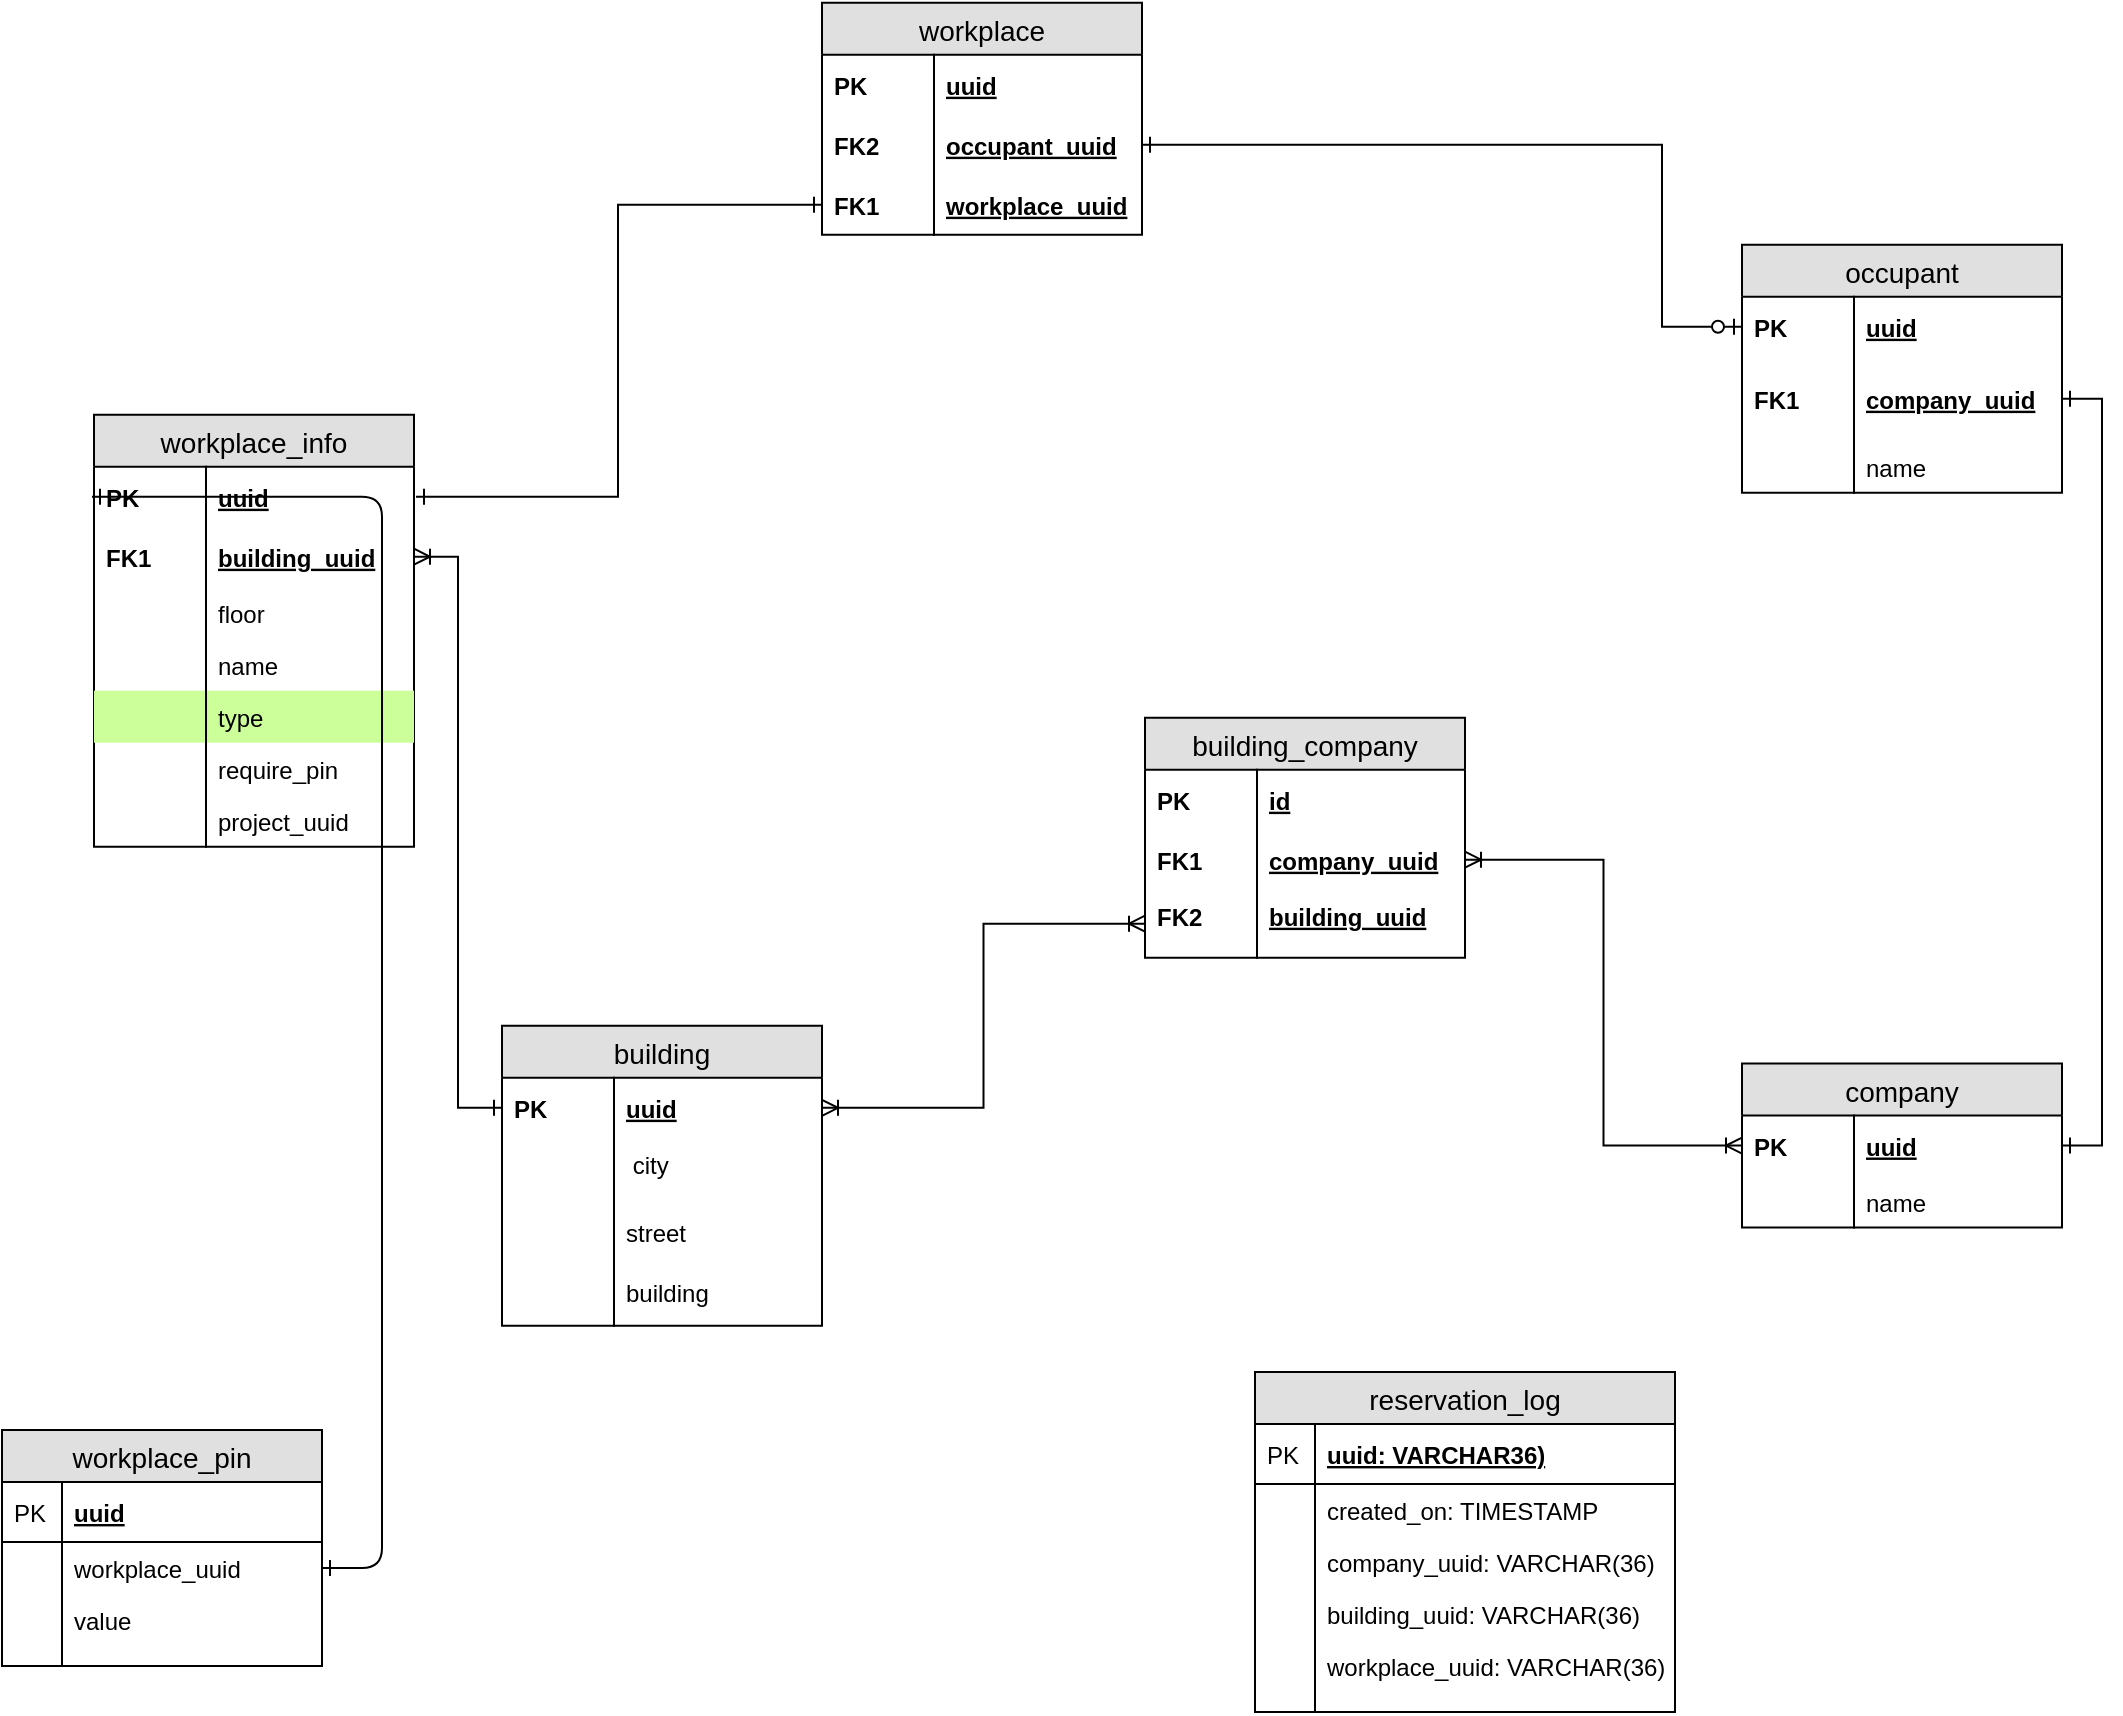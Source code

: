 <mxfile pages="1" version="11.2.2" type="github"><diagram name="Page-1" id="efa7a0a1-bf9b-a30e-e6df-94a7791c09e9"><mxGraphModel dx="1422" dy="817" grid="1" gridSize="10" guides="1" tooltips="1" connect="1" arrows="1" fold="1" page="1" pageScale="1" pageWidth="826" pageHeight="1169" background="#ffffff" math="0" shadow="0"><root><mxCell id="0"/><mxCell id="1" parent="0"/><mxCell id="v-_aELSgrAsVjUk6E0nn-134" value="company" style="swimlane;fontStyle=0;childLayout=stackLayout;horizontal=1;startSize=26;fillColor=#e0e0e0;horizontalStack=0;resizeParent=1;resizeParentMax=0;resizeLast=0;collapsible=1;marginBottom=0;swimlaneFillColor=#ffffff;align=center;fontSize=14;" parent="1" vertex="1"><mxGeometry x="1160" y="643.765" width="160" height="82" as="geometry"/></mxCell><mxCell id="v-_aELSgrAsVjUk6E0nn-135" value="uuid" style="shape=partialRectangle;top=0;left=0;right=0;bottom=0;align=left;verticalAlign=middle;fillColor=none;spacingLeft=60;spacingRight=4;overflow=hidden;rotatable=0;points=[[0,0.5],[1,0.5]];portConstraint=eastwest;dropTarget=0;fontStyle=5;fontSize=12;" parent="v-_aELSgrAsVjUk6E0nn-134" vertex="1"><mxGeometry y="26" width="160" height="30" as="geometry"/></mxCell><mxCell id="v-_aELSgrAsVjUk6E0nn-136" value="PK" style="shape=partialRectangle;fontStyle=1;top=0;left=0;bottom=0;fillColor=none;align=left;verticalAlign=middle;spacingLeft=4;spacingRight=4;overflow=hidden;rotatable=0;points=[];portConstraint=eastwest;part=1;fontSize=12;" parent="v-_aELSgrAsVjUk6E0nn-135" vertex="1" connectable="0"><mxGeometry width="56" height="30" as="geometry"/></mxCell><mxCell id="v-_aELSgrAsVjUk6E0nn-139" value="name" style="shape=partialRectangle;top=0;left=0;right=0;bottom=0;align=left;verticalAlign=top;fillColor=none;spacingLeft=60;spacingRight=4;overflow=hidden;rotatable=0;points=[[0,0.5],[1,0.5]];portConstraint=eastwest;dropTarget=0;fontSize=12;" parent="v-_aELSgrAsVjUk6E0nn-134" vertex="1"><mxGeometry y="56" width="160" height="26" as="geometry"/></mxCell><mxCell id="v-_aELSgrAsVjUk6E0nn-140" value="" style="shape=partialRectangle;top=0;left=0;bottom=0;fillColor=none;align=left;verticalAlign=top;spacingLeft=4;spacingRight=4;overflow=hidden;rotatable=0;points=[];portConstraint=eastwest;part=1;fontSize=12;" parent="v-_aELSgrAsVjUk6E0nn-139" vertex="1" connectable="0"><mxGeometry width="56" height="26" as="geometry"/></mxCell><mxCell id="v-_aELSgrAsVjUk6E0nn-225" value="occupant" style="swimlane;fontStyle=0;childLayout=stackLayout;horizontal=1;startSize=26;fillColor=#e0e0e0;horizontalStack=0;resizeParent=1;resizeParentMax=0;resizeLast=0;collapsible=1;marginBottom=0;swimlaneFillColor=#ffffff;align=center;fontSize=14;" parent="1" vertex="1"><mxGeometry x="1160" y="234.353" width="160" height="124" as="geometry"/></mxCell><mxCell id="v-_aELSgrAsVjUk6E0nn-226" value="uuid" style="shape=partialRectangle;top=0;left=0;right=0;bottom=0;align=left;verticalAlign=middle;fillColor=none;spacingLeft=60;spacingRight=4;overflow=hidden;rotatable=0;points=[[0,0.5],[1,0.5]];portConstraint=eastwest;dropTarget=0;fontStyle=5;fontSize=12;" parent="v-_aELSgrAsVjUk6E0nn-225" vertex="1"><mxGeometry y="26" width="160" height="30" as="geometry"/></mxCell><mxCell id="v-_aELSgrAsVjUk6E0nn-227" value="PK" style="shape=partialRectangle;fontStyle=1;top=0;left=0;bottom=0;fillColor=none;align=left;verticalAlign=middle;spacingLeft=4;spacingRight=4;overflow=hidden;rotatable=0;points=[];portConstraint=eastwest;part=1;fontSize=12;" parent="v-_aELSgrAsVjUk6E0nn-226" vertex="1" connectable="0"><mxGeometry width="56" height="30" as="geometry"/></mxCell><mxCell id="v-_aELSgrAsVjUk6E0nn-280" value="company_uuid" style="shape=partialRectangle;top=0;left=0;right=0;bottom=0;align=left;verticalAlign=middle;fillColor=none;spacingLeft=60;spacingRight=4;overflow=hidden;rotatable=0;points=[[0,0.5],[1,0.5]];portConstraint=eastwest;dropTarget=0;fontStyle=5;fontSize=12;" parent="v-_aELSgrAsVjUk6E0nn-225" vertex="1"><mxGeometry y="56" width="160" height="42" as="geometry"/></mxCell><mxCell id="v-_aELSgrAsVjUk6E0nn-281" value="FK1" style="shape=partialRectangle;fontStyle=1;top=0;left=0;bottom=0;fillColor=none;align=left;verticalAlign=middle;spacingLeft=4;spacingRight=4;overflow=hidden;rotatable=0;points=[];portConstraint=eastwest;part=1;fontSize=12;" parent="v-_aELSgrAsVjUk6E0nn-280" vertex="1" connectable="0"><mxGeometry width="56" height="42" as="geometry"/></mxCell><mxCell id="v-_aELSgrAsVjUk6E0nn-230" value="name" style="shape=partialRectangle;top=0;left=0;right=0;bottom=0;align=left;verticalAlign=top;fillColor=none;spacingLeft=60;spacingRight=4;overflow=hidden;rotatable=0;points=[[0,0.5],[1,0.5]];portConstraint=eastwest;dropTarget=0;fontSize=12;" parent="v-_aELSgrAsVjUk6E0nn-225" vertex="1"><mxGeometry y="98" width="160" height="26" as="geometry"/></mxCell><mxCell id="v-_aELSgrAsVjUk6E0nn-231" value="" style="shape=partialRectangle;top=0;left=0;bottom=0;fillColor=none;align=left;verticalAlign=top;spacingLeft=4;spacingRight=4;overflow=hidden;rotatable=0;points=[];portConstraint=eastwest;part=1;fontSize=12;" parent="v-_aELSgrAsVjUk6E0nn-230" vertex="1" connectable="0"><mxGeometry width="56" height="26" as="geometry"/></mxCell><mxCell id="v-_aELSgrAsVjUk6E0nn-239" value="workplace" style="swimlane;fontStyle=0;childLayout=stackLayout;horizontal=1;startSize=26;fillColor=#e0e0e0;horizontalStack=0;resizeParent=1;resizeParentMax=0;resizeLast=0;collapsible=1;marginBottom=0;swimlaneFillColor=#ffffff;align=center;fontSize=14;" parent="1" vertex="1"><mxGeometry x="700" y="113.353" width="160" height="116" as="geometry"/></mxCell><mxCell id="v-_aELSgrAsVjUk6E0nn-240" value="uuid" style="shape=partialRectangle;top=0;left=0;right=0;bottom=0;align=left;verticalAlign=middle;fillColor=none;spacingLeft=60;spacingRight=4;overflow=hidden;rotatable=0;points=[[0,0.5],[1,0.5]];portConstraint=eastwest;dropTarget=0;fontStyle=5;fontSize=12;perimeterSpacing=1;" parent="v-_aELSgrAsVjUk6E0nn-239" vertex="1"><mxGeometry y="26" width="160" height="30" as="geometry"/></mxCell><mxCell id="v-_aELSgrAsVjUk6E0nn-241" value="PK" style="shape=partialRectangle;fontStyle=1;top=0;left=0;bottom=0;fillColor=none;align=left;verticalAlign=middle;spacingLeft=4;spacingRight=4;overflow=hidden;rotatable=0;points=[];portConstraint=eastwest;part=1;fontSize=12;" parent="v-_aELSgrAsVjUk6E0nn-240" vertex="1" connectable="0"><mxGeometry width="56" height="30" as="geometry"/></mxCell><mxCell id="J4veTTMNIJ62vQhjHKyj-23" value="occupant_uuid" style="shape=partialRectangle;top=0;left=0;right=0;bottom=0;align=left;verticalAlign=middle;fillColor=none;spacingLeft=60;spacingRight=4;overflow=hidden;rotatable=0;points=[[0,0.5],[1,0.5]];portConstraint=eastwest;dropTarget=0;fontStyle=5;fontSize=12;" parent="v-_aELSgrAsVjUk6E0nn-239" vertex="1"><mxGeometry y="56" width="160" height="30" as="geometry"/></mxCell><mxCell id="J4veTTMNIJ62vQhjHKyj-24" value="FK2" style="shape=partialRectangle;fontStyle=1;top=0;left=0;bottom=0;fillColor=none;align=left;verticalAlign=middle;spacingLeft=4;spacingRight=4;overflow=hidden;rotatable=0;points=[];portConstraint=eastwest;part=1;fontSize=12;" parent="J4veTTMNIJ62vQhjHKyj-23" vertex="1" connectable="0"><mxGeometry width="56" height="30" as="geometry"/></mxCell><mxCell id="v-_aELSgrAsVjUk6E0nn-242" value="workplace_uuid" style="shape=partialRectangle;top=0;left=0;right=0;bottom=0;align=left;verticalAlign=middle;fillColor=none;spacingLeft=60;spacingRight=4;overflow=hidden;rotatable=0;points=[[0,0.5],[1,0.5]];portConstraint=eastwest;dropTarget=0;fontStyle=5;fontSize=12;" parent="v-_aELSgrAsVjUk6E0nn-239" vertex="1"><mxGeometry y="86" width="160" height="30" as="geometry"/></mxCell><mxCell id="v-_aELSgrAsVjUk6E0nn-243" value="FK1" style="shape=partialRectangle;fontStyle=1;top=0;left=0;bottom=0;fillColor=none;align=left;verticalAlign=middle;spacingLeft=4;spacingRight=4;overflow=hidden;rotatable=0;points=[];portConstraint=eastwest;part=1;fontSize=12;" parent="v-_aELSgrAsVjUk6E0nn-242" vertex="1" connectable="0"><mxGeometry width="56" height="30" as="geometry"/></mxCell><mxCell id="v-_aELSgrAsVjUk6E0nn-246" value="building" style="swimlane;fontStyle=0;childLayout=stackLayout;horizontal=1;startSize=26;fillColor=#e0e0e0;horizontalStack=0;resizeParent=1;resizeParentMax=0;resizeLast=0;collapsible=1;marginBottom=0;swimlaneFillColor=#ffffff;align=center;fontSize=14;" parent="1" vertex="1"><mxGeometry x="540" y="624.853" width="160" height="150" as="geometry"/></mxCell><mxCell id="v-_aELSgrAsVjUk6E0nn-247" value="uuid" style="shape=partialRectangle;top=0;left=0;right=0;bottom=0;align=left;verticalAlign=middle;fillColor=none;spacingLeft=60;spacingRight=4;overflow=hidden;rotatable=0;points=[[0,0.5],[1,0.5]];portConstraint=eastwest;dropTarget=0;fontStyle=5;fontSize=12;" parent="v-_aELSgrAsVjUk6E0nn-246" vertex="1"><mxGeometry y="26" width="160" height="30" as="geometry"/></mxCell><mxCell id="v-_aELSgrAsVjUk6E0nn-248" value="PK" style="shape=partialRectangle;fontStyle=1;top=0;left=0;bottom=0;fillColor=none;align=left;verticalAlign=middle;spacingLeft=4;spacingRight=4;overflow=hidden;rotatable=0;points=[];portConstraint=eastwest;part=1;fontSize=12;" parent="v-_aELSgrAsVjUk6E0nn-247" vertex="1" connectable="0"><mxGeometry width="56" height="30" as="geometry"/></mxCell><mxCell id="v-_aELSgrAsVjUk6E0nn-251" value=" city&#10;" style="shape=partialRectangle;top=0;left=0;right=0;bottom=0;align=left;verticalAlign=top;fillColor=none;spacingLeft=60;spacingRight=4;overflow=hidden;rotatable=0;points=[[0,0.5],[1,0.5]];portConstraint=eastwest;dropTarget=0;fontSize=12;" parent="v-_aELSgrAsVjUk6E0nn-246" vertex="1"><mxGeometry y="56" width="160" height="34" as="geometry"/></mxCell><mxCell id="v-_aELSgrAsVjUk6E0nn-252" value="" style="shape=partialRectangle;top=0;left=0;bottom=0;fillColor=none;align=left;verticalAlign=top;spacingLeft=4;spacingRight=4;overflow=hidden;rotatable=0;points=[];portConstraint=eastwest;part=1;fontSize=12;" parent="v-_aELSgrAsVjUk6E0nn-251" vertex="1" connectable="0"><mxGeometry width="56" height="34" as="geometry"/></mxCell><mxCell id="v-_aELSgrAsVjUk6E0nn-258" value="street" style="shape=partialRectangle;top=0;left=0;right=0;bottom=0;align=left;verticalAlign=top;fillColor=none;spacingLeft=60;spacingRight=4;overflow=hidden;rotatable=0;points=[[0,0.5],[1,0.5]];portConstraint=eastwest;dropTarget=0;fontSize=12;" parent="v-_aELSgrAsVjUk6E0nn-246" vertex="1"><mxGeometry y="90" width="160" height="30" as="geometry"/></mxCell><mxCell id="v-_aELSgrAsVjUk6E0nn-259" value="" style="shape=partialRectangle;top=0;left=0;bottom=0;fillColor=none;align=left;verticalAlign=top;spacingLeft=4;spacingRight=4;overflow=hidden;rotatable=0;points=[];portConstraint=eastwest;part=1;fontSize=12;" parent="v-_aELSgrAsVjUk6E0nn-258" vertex="1" connectable="0"><mxGeometry width="56" height="30" as="geometry"/></mxCell><mxCell id="v-_aELSgrAsVjUk6E0nn-260" value="building" style="shape=partialRectangle;top=0;left=0;right=0;bottom=0;align=left;verticalAlign=top;fillColor=none;spacingLeft=60;spacingRight=4;overflow=hidden;rotatable=0;points=[[0,0.5],[1,0.5]];portConstraint=eastwest;dropTarget=0;fontSize=12;" parent="v-_aELSgrAsVjUk6E0nn-246" vertex="1"><mxGeometry y="120" width="160" height="30" as="geometry"/></mxCell><mxCell id="v-_aELSgrAsVjUk6E0nn-261" value="" style="shape=partialRectangle;top=0;left=0;bottom=0;fillColor=none;align=left;verticalAlign=top;spacingLeft=4;spacingRight=4;overflow=hidden;rotatable=0;points=[];portConstraint=eastwest;part=1;fontSize=12;" parent="v-_aELSgrAsVjUk6E0nn-260" vertex="1" connectable="0"><mxGeometry width="56" height="30" as="geometry"/></mxCell><mxCell id="v-_aELSgrAsVjUk6E0nn-275" style="edgeStyle=orthogonalEdgeStyle;rounded=0;orthogonalLoop=1;jettySize=auto;html=1;entryX=0;entryY=0.5;entryDx=0;entryDy=0;startArrow=ERoneToMany;startFill=0;endArrow=ERone;endFill=0;exitX=1;exitY=0.5;exitDx=0;exitDy=0;" parent="1" source="sC5_UaZUcttegok9Vyda-6" target="v-_aELSgrAsVjUk6E0nn-247" edge="1"><mxGeometry relative="1" as="geometry"><mxPoint x="390" y="401" as="sourcePoint"/></mxGeometry></mxCell><mxCell id="v-_aELSgrAsVjUk6E0nn-279" style="edgeStyle=orthogonalEdgeStyle;rounded=0;orthogonalLoop=1;jettySize=auto;html=1;exitX=0;exitY=0.5;exitDx=0;exitDy=0;entryX=1;entryY=0.5;entryDx=0;entryDy=0;startArrow=ERoneToMany;startFill=0;endArrow=ERoneToMany;endFill=0;" parent="1" source="v-_aELSgrAsVjUk6E0nn-135" target="J4veTTMNIJ62vQhjHKyj-6" edge="1"><mxGeometry relative="1" as="geometry"><mxPoint x="615.824" y="442.5" as="sourcePoint"/><mxPoint x="849.941" y="187.206" as="targetPoint"/></mxGeometry></mxCell><mxCell id="v-_aELSgrAsVjUk6E0nn-283" style="edgeStyle=orthogonalEdgeStyle;rounded=0;orthogonalLoop=1;jettySize=auto;html=1;exitX=1;exitY=0.5;exitDx=0;exitDy=0;entryX=1;entryY=0.5;entryDx=0;entryDy=0;startArrow=ERone;startFill=0;endArrow=ERone;endFill=0;" parent="1" source="v-_aELSgrAsVjUk6E0nn-280" target="v-_aELSgrAsVjUk6E0nn-135" edge="1"><mxGeometry relative="1" as="geometry"><mxPoint x="1596.059" y="349.882" as="sourcePoint"/><mxPoint x="1310.176" y="833.412" as="targetPoint"/></mxGeometry></mxCell><mxCell id="J4veTTMNIJ62vQhjHKyj-3" value="building_company" style="swimlane;fontStyle=0;childLayout=stackLayout;horizontal=1;startSize=26;fillColor=#e0e0e0;horizontalStack=0;resizeParent=1;resizeParentMax=0;resizeLast=0;collapsible=1;marginBottom=0;swimlaneFillColor=#ffffff;align=center;fontSize=14;" parent="1" vertex="1"><mxGeometry x="861.5" y="470.853" width="160" height="120" as="geometry"/></mxCell><mxCell id="J4veTTMNIJ62vQhjHKyj-4" value="id" style="shape=partialRectangle;top=0;left=0;right=0;bottom=0;align=left;verticalAlign=middle;fillColor=none;spacingLeft=60;spacingRight=4;overflow=hidden;rotatable=0;points=[[0,0.5],[1,0.5]];portConstraint=eastwest;dropTarget=0;fontStyle=5;fontSize=12;" parent="J4veTTMNIJ62vQhjHKyj-3" vertex="1"><mxGeometry y="26" width="160" height="30" as="geometry"/></mxCell><mxCell id="J4veTTMNIJ62vQhjHKyj-5" value="PK" style="shape=partialRectangle;fontStyle=1;top=0;left=0;bottom=0;fillColor=none;align=left;verticalAlign=middle;spacingLeft=4;spacingRight=4;overflow=hidden;rotatable=0;points=[];portConstraint=eastwest;part=1;fontSize=12;" parent="J4veTTMNIJ62vQhjHKyj-4" vertex="1" connectable="0"><mxGeometry width="56" height="30" as="geometry"/></mxCell><mxCell id="J4veTTMNIJ62vQhjHKyj-6" value="company_uuid" style="shape=partialRectangle;top=0;left=0;right=0;bottom=1;align=left;verticalAlign=middle;fillColor=none;spacingLeft=60;spacingRight=4;overflow=hidden;rotatable=0;points=[[0,0.5],[1,0.5]];portConstraint=eastwest;dropTarget=0;fontStyle=5;fontSize=12;strokeColor=none;" parent="J4veTTMNIJ62vQhjHKyj-3" vertex="1"><mxGeometry y="56" width="160" height="30" as="geometry"/></mxCell><mxCell id="J4veTTMNIJ62vQhjHKyj-7" value="FK1" style="shape=partialRectangle;fontStyle=1;top=0;left=0;bottom=0;fillColor=none;align=left;verticalAlign=middle;spacingLeft=4;spacingRight=4;overflow=hidden;rotatable=0;points=[];portConstraint=eastwest;part=1;fontSize=12;" parent="J4veTTMNIJ62vQhjHKyj-6" vertex="1" connectable="0"><mxGeometry width="56" height="30" as="geometry"/></mxCell><mxCell id="J4veTTMNIJ62vQhjHKyj-8" value="building_uuid" style="shape=partialRectangle;top=0;left=0;right=0;bottom=0;align=left;verticalAlign=top;fillColor=none;spacingLeft=60;spacingRight=4;overflow=hidden;rotatable=0;points=[[0,0.5],[1,0.5]];portConstraint=eastwest;dropTarget=0;fontSize=12;strokeColor=#000000;fontStyle=5" parent="J4veTTMNIJ62vQhjHKyj-3" vertex="1"><mxGeometry y="86" width="160" height="34" as="geometry"/></mxCell><mxCell id="J4veTTMNIJ62vQhjHKyj-9" value="FK2" style="shape=partialRectangle;top=0;left=0;bottom=0;fillColor=none;align=left;verticalAlign=top;spacingLeft=4;spacingRight=4;overflow=hidden;rotatable=0;points=[];portConstraint=eastwest;part=1;fontSize=12;fontStyle=1" parent="J4veTTMNIJ62vQhjHKyj-8" vertex="1" connectable="0"><mxGeometry width="56" height="34" as="geometry"/></mxCell><mxCell id="J4veTTMNIJ62vQhjHKyj-14" style="edgeStyle=orthogonalEdgeStyle;rounded=0;orthogonalLoop=1;jettySize=auto;html=1;entryX=0;entryY=0.5;entryDx=0;entryDy=0;endArrow=ERoneToMany;endFill=0;startArrow=ERoneToMany;startFill=0;" parent="1" source="v-_aELSgrAsVjUk6E0nn-247" target="J4veTTMNIJ62vQhjHKyj-8" edge="1"><mxGeometry relative="1" as="geometry"/></mxCell><mxCell id="J4veTTMNIJ62vQhjHKyj-25" style="edgeStyle=orthogonalEdgeStyle;rounded=0;orthogonalLoop=1;jettySize=auto;html=1;entryX=0;entryY=0.5;entryDx=0;entryDy=0;startArrow=ERone;startFill=0;endArrow=ERzeroToOne;endFill=1;exitX=1;exitY=0.5;exitDx=0;exitDy=0;" parent="1" source="J4veTTMNIJ62vQhjHKyj-23" target="v-_aELSgrAsVjUk6E0nn-226" edge="1"><mxGeometry relative="1" as="geometry"><Array as="points"><mxPoint x="1120" y="184"/><mxPoint x="1120" y="275"/></Array><mxPoint x="770" y="211" as="sourcePoint"/></mxGeometry></mxCell><mxCell id="l26NukFukj4v2bEkfJRU-20" value="reservation_log" style="swimlane;fontStyle=0;childLayout=stackLayout;horizontal=1;startSize=26;fillColor=#e0e0e0;horizontalStack=0;resizeParent=1;resizeParentMax=0;resizeLast=0;collapsible=1;marginBottom=0;swimlaneFillColor=#ffffff;align=center;fontSize=14;" parent="1" vertex="1"><mxGeometry x="916.5" y="798" width="210" height="170" as="geometry"/></mxCell><mxCell id="l26NukFukj4v2bEkfJRU-21" value="uuid: VARCHAR36)" style="shape=partialRectangle;top=0;left=0;right=0;bottom=1;align=left;verticalAlign=middle;fillColor=none;spacingLeft=34;spacingRight=4;overflow=hidden;rotatable=0;points=[[0,0.5],[1,0.5]];portConstraint=eastwest;dropTarget=0;fontStyle=5;fontSize=12;" parent="l26NukFukj4v2bEkfJRU-20" vertex="1"><mxGeometry y="26" width="210" height="30" as="geometry"/></mxCell><mxCell id="l26NukFukj4v2bEkfJRU-22" value="PK" style="shape=partialRectangle;top=0;left=0;bottom=0;fillColor=none;align=left;verticalAlign=middle;spacingLeft=4;spacingRight=4;overflow=hidden;rotatable=0;points=[];portConstraint=eastwest;part=1;fontSize=12;" parent="l26NukFukj4v2bEkfJRU-21" vertex="1" connectable="0"><mxGeometry width="30" height="30" as="geometry"/></mxCell><mxCell id="l26NukFukj4v2bEkfJRU-23" value="created_on: TIMESTAMP" style="shape=partialRectangle;top=0;left=0;right=0;bottom=0;align=left;verticalAlign=top;fillColor=none;spacingLeft=34;spacingRight=4;overflow=hidden;rotatable=0;points=[[0,0.5],[1,0.5]];portConstraint=eastwest;dropTarget=0;fontSize=12;" parent="l26NukFukj4v2bEkfJRU-20" vertex="1"><mxGeometry y="56" width="210" height="26" as="geometry"/></mxCell><mxCell id="l26NukFukj4v2bEkfJRU-24" value="" style="shape=partialRectangle;top=0;left=0;bottom=0;fillColor=none;align=left;verticalAlign=top;spacingLeft=4;spacingRight=4;overflow=hidden;rotatable=0;points=[];portConstraint=eastwest;part=1;fontSize=12;" parent="l26NukFukj4v2bEkfJRU-23" vertex="1" connectable="0"><mxGeometry width="30" height="26" as="geometry"/></mxCell><mxCell id="l26NukFukj4v2bEkfJRU-33" value="company_uuid: VARCHAR(36)" style="shape=partialRectangle;top=0;left=0;right=0;bottom=0;align=left;verticalAlign=top;fillColor=none;spacingLeft=34;spacingRight=4;overflow=hidden;rotatable=0;points=[[0,0.5],[1,0.5]];portConstraint=eastwest;dropTarget=0;fontSize=12;" parent="l26NukFukj4v2bEkfJRU-20" vertex="1"><mxGeometry y="82" width="210" height="26" as="geometry"/></mxCell><mxCell id="l26NukFukj4v2bEkfJRU-34" value="" style="shape=partialRectangle;top=0;left=0;bottom=0;fillColor=none;align=left;verticalAlign=top;spacingLeft=4;spacingRight=4;overflow=hidden;rotatable=0;points=[];portConstraint=eastwest;part=1;fontSize=12;" parent="l26NukFukj4v2bEkfJRU-33" vertex="1" connectable="0"><mxGeometry width="30" height="26" as="geometry"/></mxCell><mxCell id="l26NukFukj4v2bEkfJRU-25" value="building_uuid: VARCHAR(36)" style="shape=partialRectangle;top=0;left=0;right=0;bottom=0;align=left;verticalAlign=top;fillColor=none;spacingLeft=34;spacingRight=4;overflow=hidden;rotatable=0;points=[[0,0.5],[1,0.5]];portConstraint=eastwest;dropTarget=0;fontSize=12;" parent="l26NukFukj4v2bEkfJRU-20" vertex="1"><mxGeometry y="108" width="210" height="26" as="geometry"/></mxCell><mxCell id="l26NukFukj4v2bEkfJRU-26" value="" style="shape=partialRectangle;top=0;left=0;bottom=0;fillColor=none;align=left;verticalAlign=top;spacingLeft=4;spacingRight=4;overflow=hidden;rotatable=0;points=[];portConstraint=eastwest;part=1;fontSize=12;" parent="l26NukFukj4v2bEkfJRU-25" vertex="1" connectable="0"><mxGeometry width="30" height="26" as="geometry"/></mxCell><mxCell id="l26NukFukj4v2bEkfJRU-27" value="workplace_uuid: VARCHAR(36)" style="shape=partialRectangle;top=0;left=0;right=0;bottom=0;align=left;verticalAlign=top;fillColor=none;spacingLeft=34;spacingRight=4;overflow=hidden;rotatable=0;points=[[0,0.5],[1,0.5]];portConstraint=eastwest;dropTarget=0;fontSize=12;" parent="l26NukFukj4v2bEkfJRU-20" vertex="1"><mxGeometry y="134" width="210" height="26" as="geometry"/></mxCell><mxCell id="l26NukFukj4v2bEkfJRU-28" value="" style="shape=partialRectangle;top=0;left=0;bottom=0;fillColor=none;align=left;verticalAlign=top;spacingLeft=4;spacingRight=4;overflow=hidden;rotatable=0;points=[];portConstraint=eastwest;part=1;fontSize=12;" parent="l26NukFukj4v2bEkfJRU-27" vertex="1" connectable="0"><mxGeometry width="30" height="26" as="geometry"/></mxCell><mxCell id="l26NukFukj4v2bEkfJRU-29" value="" style="shape=partialRectangle;top=0;left=0;right=0;bottom=0;align=left;verticalAlign=top;fillColor=none;spacingLeft=34;spacingRight=4;overflow=hidden;rotatable=0;points=[[0,0.5],[1,0.5]];portConstraint=eastwest;dropTarget=0;fontSize=12;" parent="l26NukFukj4v2bEkfJRU-20" vertex="1"><mxGeometry y="160" width="210" height="10" as="geometry"/></mxCell><mxCell id="l26NukFukj4v2bEkfJRU-30" value="" style="shape=partialRectangle;top=0;left=0;bottom=0;fillColor=none;align=left;verticalAlign=top;spacingLeft=4;spacingRight=4;overflow=hidden;rotatable=0;points=[];portConstraint=eastwest;part=1;fontSize=12;" parent="l26NukFukj4v2bEkfJRU-29" vertex="1" connectable="0"><mxGeometry width="30" height="10" as="geometry"/></mxCell><mxCell id="sC5_UaZUcttegok9Vyda-1" value="workplace_info" style="swimlane;fontStyle=0;childLayout=stackLayout;horizontal=1;startSize=26;fillColor=#e0e0e0;horizontalStack=0;resizeParent=1;resizeParentMax=0;resizeLast=0;collapsible=1;marginBottom=0;swimlaneFillColor=#ffffff;align=center;fontSize=14;" parent="1" vertex="1"><mxGeometry x="336" y="319.353" width="160" height="216" as="geometry"/></mxCell><mxCell id="sC5_UaZUcttegok9Vyda-2" value="uuid" style="shape=partialRectangle;top=0;left=0;right=0;bottom=0;align=left;verticalAlign=middle;fillColor=none;spacingLeft=60;spacingRight=4;overflow=hidden;rotatable=0;points=[[0,0.5],[1,0.5]];portConstraint=eastwest;dropTarget=0;fontStyle=5;fontSize=12;perimeterSpacing=1;" parent="sC5_UaZUcttegok9Vyda-1" vertex="1"><mxGeometry y="26" width="160" height="30" as="geometry"/></mxCell><mxCell id="sC5_UaZUcttegok9Vyda-3" value="PK" style="shape=partialRectangle;fontStyle=1;top=0;left=0;bottom=0;fillColor=none;align=left;verticalAlign=middle;spacingLeft=4;spacingRight=4;overflow=hidden;rotatable=0;points=[];portConstraint=eastwest;part=1;fontSize=12;" parent="sC5_UaZUcttegok9Vyda-2" vertex="1" connectable="0"><mxGeometry width="56" height="30" as="geometry"/></mxCell><mxCell id="sC5_UaZUcttegok9Vyda-6" value="building_uuid" style="shape=partialRectangle;top=0;left=0;right=0;bottom=0;align=left;verticalAlign=middle;fillColor=none;spacingLeft=60;spacingRight=4;overflow=hidden;rotatable=0;points=[[0,0.5],[1,0.5]];portConstraint=eastwest;dropTarget=0;fontStyle=5;fontSize=12;" parent="sC5_UaZUcttegok9Vyda-1" vertex="1"><mxGeometry y="56" width="160" height="30" as="geometry"/></mxCell><mxCell id="sC5_UaZUcttegok9Vyda-7" value="FK1" style="shape=partialRectangle;fontStyle=1;top=0;left=0;bottom=0;fillColor=none;align=left;verticalAlign=middle;spacingLeft=4;spacingRight=4;overflow=hidden;rotatable=0;points=[];portConstraint=eastwest;part=1;fontSize=12;" parent="sC5_UaZUcttegok9Vyda-6" vertex="1" connectable="0"><mxGeometry width="56" height="30" as="geometry"/></mxCell><mxCell id="sC5_UaZUcttegok9Vyda-8" value="floor" style="shape=partialRectangle;top=0;left=0;right=0;bottom=0;align=left;verticalAlign=top;fillColor=none;spacingLeft=60;spacingRight=4;overflow=hidden;rotatable=0;points=[[0,0.5],[1,0.5]];portConstraint=eastwest;dropTarget=0;fontSize=12;" parent="sC5_UaZUcttegok9Vyda-1" vertex="1"><mxGeometry y="86" width="160" height="26" as="geometry"/></mxCell><mxCell id="sC5_UaZUcttegok9Vyda-9" value="" style="shape=partialRectangle;top=0;left=0;bottom=0;fillColor=none;align=left;verticalAlign=top;spacingLeft=4;spacingRight=4;overflow=hidden;rotatable=0;points=[];portConstraint=eastwest;part=1;fontSize=12;" parent="sC5_UaZUcttegok9Vyda-8" vertex="1" connectable="0"><mxGeometry width="56" height="26" as="geometry"/></mxCell><mxCell id="sC5_UaZUcttegok9Vyda-10" value="name" style="shape=partialRectangle;top=0;left=0;right=0;bottom=0;align=left;verticalAlign=top;fillColor=none;spacingLeft=60;spacingRight=4;overflow=hidden;rotatable=0;points=[[0,0.5],[1,0.5]];portConstraint=eastwest;dropTarget=0;fontSize=12;" parent="sC5_UaZUcttegok9Vyda-1" vertex="1"><mxGeometry y="112" width="160" height="26" as="geometry"/></mxCell><mxCell id="sC5_UaZUcttegok9Vyda-11" value="" style="shape=partialRectangle;top=0;left=0;bottom=0;fillColor=none;align=left;verticalAlign=top;spacingLeft=4;spacingRight=4;overflow=hidden;rotatable=0;points=[];portConstraint=eastwest;part=1;fontSize=12;" parent="sC5_UaZUcttegok9Vyda-10" vertex="1" connectable="0"><mxGeometry width="56" height="26" as="geometry"/></mxCell><object label="type" TYPE-1="GENERAL" TYPE-2="RESTRICTED" TYPE-3="PROJECT" id="sC5_UaZUcttegok9Vyda-12"><mxCell style="shape=partialRectangle;top=0;left=0;right=0;bottom=0;align=left;verticalAlign=top;fillColor=#CCFF99;spacingLeft=60;spacingRight=4;overflow=hidden;rotatable=0;points=[[0,0.5],[1,0.5]];portConstraint=eastwest;dropTarget=0;fontSize=12;" parent="sC5_UaZUcttegok9Vyda-1" vertex="1"><mxGeometry y="138" width="160" height="26" as="geometry"/></mxCell></object><mxCell id="sC5_UaZUcttegok9Vyda-13" value="" style="shape=partialRectangle;top=0;left=0;bottom=0;fillColor=none;align=left;verticalAlign=top;spacingLeft=4;spacingRight=4;overflow=hidden;rotatable=0;points=[];portConstraint=eastwest;part=1;fontSize=12;" parent="sC5_UaZUcttegok9Vyda-12" vertex="1" connectable="0"><mxGeometry width="56" height="26" as="geometry"/></mxCell><mxCell id="KHpdrfgoX1nis-iJYjre-3" value="require_pin " style="shape=partialRectangle;top=0;left=0;right=0;bottom=0;align=left;verticalAlign=top;fillColor=none;spacingLeft=60;spacingRight=4;overflow=hidden;rotatable=0;points=[[0,0.5],[1,0.5]];portConstraint=eastwest;dropTarget=0;fontSize=12;" parent="sC5_UaZUcttegok9Vyda-1" vertex="1"><mxGeometry y="164" width="160" height="26" as="geometry"/></mxCell><mxCell id="KHpdrfgoX1nis-iJYjre-4" value="" style="shape=partialRectangle;top=0;left=0;bottom=0;fillColor=none;align=left;verticalAlign=top;spacingLeft=4;spacingRight=4;overflow=hidden;rotatable=0;points=[];portConstraint=eastwest;part=1;fontSize=12;" parent="KHpdrfgoX1nis-iJYjre-3" vertex="1" connectable="0"><mxGeometry width="56" height="26" as="geometry"/></mxCell><mxCell id="KHpdrfgoX1nis-iJYjre-5" value="project_uuid" style="shape=partialRectangle;top=0;left=0;right=0;bottom=0;align=left;verticalAlign=top;fillColor=none;spacingLeft=60;spacingRight=4;overflow=hidden;rotatable=0;points=[[0,0.5],[1,0.5]];portConstraint=eastwest;dropTarget=0;fontSize=12;" parent="sC5_UaZUcttegok9Vyda-1" vertex="1"><mxGeometry y="190" width="160" height="26" as="geometry"/></mxCell><mxCell id="KHpdrfgoX1nis-iJYjre-6" value="" style="shape=partialRectangle;top=0;left=0;bottom=0;fillColor=none;align=left;verticalAlign=top;spacingLeft=4;spacingRight=4;overflow=hidden;rotatable=0;points=[];portConstraint=eastwest;part=1;fontSize=12;" parent="KHpdrfgoX1nis-iJYjre-5" vertex="1" connectable="0"><mxGeometry width="56" height="26" as="geometry"/></mxCell><mxCell id="sC5_UaZUcttegok9Vyda-20" style="edgeStyle=orthogonalEdgeStyle;rounded=0;orthogonalLoop=1;jettySize=auto;html=1;exitX=1;exitY=0.5;exitDx=0;exitDy=0;entryX=0;entryY=0.5;entryDx=0;entryDy=0;endArrow=ERone;endFill=0;startArrow=ERone;startFill=0;" parent="1" source="sC5_UaZUcttegok9Vyda-2" target="v-_aELSgrAsVjUk6E0nn-242" edge="1"><mxGeometry relative="1" as="geometry"/></mxCell><mxCell id="KHpdrfgoX1nis-iJYjre-7" value="workplace_pin" style="swimlane;fontStyle=0;childLayout=stackLayout;horizontal=1;startSize=26;fillColor=#e0e0e0;horizontalStack=0;resizeParent=1;resizeParentMax=0;resizeLast=0;collapsible=1;marginBottom=0;swimlaneFillColor=#ffffff;align=center;fontSize=14;" parent="1" vertex="1"><mxGeometry x="290" y="827" width="160" height="118" as="geometry"/></mxCell><mxCell id="KHpdrfgoX1nis-iJYjre-8" value="uuid" style="shape=partialRectangle;top=0;left=0;right=0;bottom=1;align=left;verticalAlign=middle;fillColor=none;spacingLeft=34;spacingRight=4;overflow=hidden;rotatable=0;points=[[0,0.5],[1,0.5]];portConstraint=eastwest;dropTarget=0;fontStyle=5;fontSize=12;" parent="KHpdrfgoX1nis-iJYjre-7" vertex="1"><mxGeometry y="26" width="160" height="30" as="geometry"/></mxCell><mxCell id="KHpdrfgoX1nis-iJYjre-9" value="PK" style="shape=partialRectangle;top=0;left=0;bottom=0;fillColor=none;align=left;verticalAlign=middle;spacingLeft=4;spacingRight=4;overflow=hidden;rotatable=0;points=[];portConstraint=eastwest;part=1;fontSize=12;" parent="KHpdrfgoX1nis-iJYjre-8" vertex="1" connectable="0"><mxGeometry width="30" height="30" as="geometry"/></mxCell><mxCell id="KHpdrfgoX1nis-iJYjre-10" value="workplace_uuid" style="shape=partialRectangle;top=0;left=0;right=0;bottom=0;align=left;verticalAlign=top;fillColor=none;spacingLeft=34;spacingRight=4;overflow=hidden;rotatable=0;points=[[0,0.5],[1,0.5]];portConstraint=eastwest;dropTarget=0;fontSize=12;" parent="KHpdrfgoX1nis-iJYjre-7" vertex="1"><mxGeometry y="56" width="160" height="26" as="geometry"/></mxCell><mxCell id="KHpdrfgoX1nis-iJYjre-11" value="" style="shape=partialRectangle;top=0;left=0;bottom=0;fillColor=none;align=left;verticalAlign=top;spacingLeft=4;spacingRight=4;overflow=hidden;rotatable=0;points=[];portConstraint=eastwest;part=1;fontSize=12;" parent="KHpdrfgoX1nis-iJYjre-10" vertex="1" connectable="0"><mxGeometry width="30" height="26" as="geometry"/></mxCell><mxCell id="KHpdrfgoX1nis-iJYjre-12" value="value" style="shape=partialRectangle;top=0;left=0;right=0;bottom=0;align=left;verticalAlign=top;fillColor=none;spacingLeft=34;spacingRight=4;overflow=hidden;rotatable=0;points=[[0,0.5],[1,0.5]];portConstraint=eastwest;dropTarget=0;fontSize=12;" parent="KHpdrfgoX1nis-iJYjre-7" vertex="1"><mxGeometry y="82" width="160" height="26" as="geometry"/></mxCell><mxCell id="KHpdrfgoX1nis-iJYjre-13" value="" style="shape=partialRectangle;top=0;left=0;bottom=0;fillColor=none;align=left;verticalAlign=top;spacingLeft=4;spacingRight=4;overflow=hidden;rotatable=0;points=[];portConstraint=eastwest;part=1;fontSize=12;" parent="KHpdrfgoX1nis-iJYjre-12" vertex="1" connectable="0"><mxGeometry width="30" height="26" as="geometry"/></mxCell><mxCell id="KHpdrfgoX1nis-iJYjre-16" value="" style="shape=partialRectangle;top=0;left=0;right=0;bottom=0;align=left;verticalAlign=top;fillColor=none;spacingLeft=34;spacingRight=4;overflow=hidden;rotatable=0;points=[[0,0.5],[1,0.5]];portConstraint=eastwest;dropTarget=0;fontSize=12;" parent="KHpdrfgoX1nis-iJYjre-7" vertex="1"><mxGeometry y="108" width="160" height="10" as="geometry"/></mxCell><mxCell id="KHpdrfgoX1nis-iJYjre-17" value="" style="shape=partialRectangle;top=0;left=0;bottom=0;fillColor=none;align=left;verticalAlign=top;spacingLeft=4;spacingRight=4;overflow=hidden;rotatable=0;points=[];portConstraint=eastwest;part=1;fontSize=12;" parent="KHpdrfgoX1nis-iJYjre-16" vertex="1" connectable="0"><mxGeometry width="30" height="10" as="geometry"/></mxCell><mxCell id="KHpdrfgoX1nis-iJYjre-18" value="" style="edgeStyle=entityRelationEdgeStyle;fontSize=12;html=1;endArrow=ERone;startArrow=ERone;entryX=0;entryY=0.5;entryDx=0;entryDy=0;startFill=0;endFill=0;" parent="1" source="KHpdrfgoX1nis-iJYjre-10" target="sC5_UaZUcttegok9Vyda-2" edge="1"><mxGeometry width="100" height="100" relative="1" as="geometry"><mxPoint x="240" y="760" as="sourcePoint"/><mxPoint x="340" y="660" as="targetPoint"/></mxGeometry></mxCell></root></mxGraphModel></diagram></mxfile>